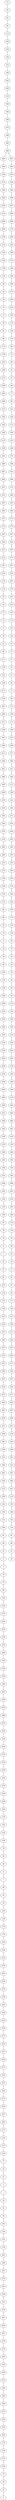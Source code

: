 graph {
	0
	1
	2
	3
	4
	5
	6
	7
	8
	9
	10
	11
	12
	13
	14
	15
	16
	17
	18
	19
	20
	21
	22
	23
	24
	25
	26
	27
	28
	29
	30
	31
	32
	33
	34
	35
	36
	37
	38
	39
	40
	41
	42
	43
	44
	45
	46
	47
	48
	49
	50
	51
	52
	53
	54
	55
	56
	57
	58
	59
	60
	61
	62
	63
	64
	65
	66
	67
	68
	69
	70
	71
	72
	73
	74
	75
	76
	77
	78
	79
	80
	81
	82
	83
	84
	85
	86
	87
	88
	89
	90
	91
	92
	93
	94
	95
	96
	97
	98
	99
	100
	101
	102
	103
	104
	105
	106
	107
	108
	109
	110
	111
	112
	113
	114
	115
	116
	117
	118
	119
	120
	121
	122
	123
	124
	125
	126
	127
	128
	129
	130
	131
	132
	133
	134
	135
	136
	137
	138
	139
	140
	141
	142
	143
	144
	145
	146
	147
	148
	149
	150
	151
	152
	153
	154
	155
	156
	157
	158
	159
	160
	161
	162
	163
	164
	165
	166
	167
	168
	169
	170
	171
	172
	173
	174
	175
	176
	177
	178
	179
	180
	181
	182
	183
	184
	185
	186
	187
	188
	189
	190
	191
	192
	193
	194
	195
	196
	197
	198
	199
	200
	201
	202
	203
	204
	205
	206
	207
	208
	209
	210
	211
	212
	213
	214
	215
	216
	217
	218
	219
	220
	221
	222
	223
	224
	225
	226
	227
	228
	229
	230
	231
	232
	233
	234
	235
	236
	237
	238
	239
	240
	241
	242
	243
	244
	245
	246
	247
	248
	249
	250
	251
	252
	253
	254
	255
	256
	257
	258
	259
	260
	261
	262
	263
	264
	265
	266
	267
	268
	269
	270
	271
	272
	273
	274
	275
	276
	277
	278
	279
	280
	281
	282
	283
	284
	285
	286
	287
	288
	289
	290
	291
	292
	293
	294
	295
	296
	297
	298
	299
	300
	301
	302
	303
	304
	305
	306
	307
	308
	309
	310
	311
	312
	313
	314
	315
	316
	317
	318
	319
	320
	321
	322
	323
	324
	325
	326
	327
	328
	329
	330
	331
	332
	333
	334
	335
	336
	337
	338
	339
	340
	341
	342
	343
	344
	345
	346
	347
	348
	349
	350
	351
	352
	353
	354
	355
	356
	357
	358
	359
	360
	361
	362
	363
	364
	365
	366
	367
	368
	369
	370
	371
	372
	373
	374
	375
	376
	377
	378
	379
	380
	381
	382
	383
	384
	385
	386
	387
	388
	389
	390
	391
	392
	393
	394
	395
	396
	397
	398
	399
	400
	401
	402
	403
	404
	405
	406
	407
	408
	409
	410
	411
	412
	413
	414
	415
	416
	417
	418
	419
	420
	421
	422
	423
	424
	425
	426
	427
	428
	429
	430
	431
	432
	433
	434
	435
	436
	437
	438
	439
	440
	441
	442
	443
	444
	445
	446
	447
	448
	449
	450
	451
	452
	453
	454
	455
	456
	457
	458
	459
	460
	461
	462
	463
	464
	465
	466
	467
	468
	469
	470
	471
	472
	473
	474
	475
	476
	477
	478
	479
	480
	481
	482
	483
	484
	485
	486
	487
	488
	489
	490
	491
	492
	493
	494
	495
	496
	497
	498
	499
	1 -- 26;
	2 -- 1;
	3 -- 28;
	4 -- 3;
	5 -- 30;
	6 -- 5;
	7 -- 32;
	8 -- 7;
	9 -- 34;
	10 -- 9;
	11 -- 36;
	12 -- 11;
	13 -- 38;
	14 -- 13;
	15 -- 40;
	17 -- 42;
	18 -- 17;
	19 -- 44;
	20 -- 19;
	21 -- 46;
	22 -- 21;
	23 -- 48;
	24 -- 23;
	25 -- 0;
	26 -- 51;
	27 -- 2;
	28 -- 53;
	29 -- 4;
	30 -- 55;
	31 -- 6;
	32 -- 57;
	33 -- 8;
	34 -- 59;
	35 -- 10;
	36 -- 61;
	37 -- 12;
	38 -- 63;
	39 -- 14;
	40 -- 65;
	41 -- 16;
	42 -- 67;
	43 -- 18;
	44 -- 69;
	45 -- 20;
	46 -- 71;
	47 -- 22;
	48 -- 73;
	49 -- 24;
	50 -- 25;
	51 -- 76;
	52 -- 27;
	53 -- 78;
	54 -- 29;
	55 -- 80;
	56 -- 31;
	57 -- 82;
	58 -- 33;
	59 -- 84;
	60 -- 35;
	61 -- 86;
	62 -- 37;
	63 -- 88;
	64 -- 39;
	65 -- 90;
	66 -- 41;
	67 -- 92;
	68 -- 43;
	69 -- 94;
	70 -- 45;
	71 -- 96;
	72 -- 47;
	73 -- 98;
	74 -- 49;
	75 -- 50;
	76 -- 101;
	77 -- 52;
	78 -- 103;
	79 -- 54;
	80 -- 105;
	81 -- 56;
	82 -- 107;
	83 -- 58;
	84 -- 109;
	85 -- 60;
	86 -- 111;
	87 -- 62;
	88 -- 113;
	89 -- 64;
	90 -- 115;
	91 -- 66;
	92 -- 117;
	93 -- 68;
	94 -- 119;
	95 -- 70;
	96 -- 121;
	97 -- 72;
	98 -- 123;
	99 -- 74;
	100 -- 75;
	101 -- 126;
	102 -- 77;
	103 -- 128;
	104 -- 79;
	105 -- 130;
	106 -- 81;
	107 -- 132;
	108 -- 83;
	109 -- 134;
	110 -- 85;
	111 -- 136;
	112 -- 87;
	113 -- 138;
	114 -- 89;
	115 -- 140;
	116 -- 91;
	117 -- 142;
	118 -- 93;
	119 -- 144;
	120 -- 95;
	121 -- 146;
	122 -- 97;
	123 -- 148;
	124 -- 99;
	125 -- 100;
	126 -- 151;
	127 -- 102;
	128 -- 153;
	129 -- 104;
	130 -- 155;
	131 -- 106;
	132 -- 157;
	133 -- 108;
	134 -- 159;
	135 -- 110;
	136 -- 161;
	137 -- 112;
	138 -- 163;
	139 -- 114;
	140 -- 165;
	141 -- 116;
	142 -- 167;
	143 -- 118;
	144 -- 169;
	145 -- 120;
	146 -- 171;
	147 -- 122;
	148 -- 173;
	149 -- 124;
	150 -- 125;
	151 -- 176;
	152 -- 127;
	153 -- 178;
	154 -- 129;
	155 -- 180;
	156 -- 131;
	157 -- 182;
	158 -- 133;
	159 -- 184;
	160 -- 135;
	161 -- 186;
	162 -- 137;
	163 -- 188;
	164 -- 139;
	165 -- 190;
	166 -- 141;
	167 -- 192;
	168 -- 143;
	169 -- 194;
	170 -- 145;
	171 -- 196;
	172 -- 147;
	173 -- 198;
	174 -- 149;
	175 -- 150;
	176 -- 201;
	177 -- 152;
	178 -- 203;
	179 -- 154;
	180 -- 205;
	181 -- 156;
	182 -- 207;
	183 -- 158;
	184 -- 209;
	185 -- 160;
	186 -- 211;
	187 -- 162;
	188 -- 213;
	189 -- 164;
	190 -- 215;
	191 -- 166;
	192 -- 217;
	193 -- 168;
	194 -- 219;
	195 -- 170;
	196 -- 221;
	197 -- 172;
	198 -- 223;
	199 -- 174;
	200 -- 175;
	201 -- 226;
	202 -- 177;
	203 -- 228;
	204 -- 179;
	205 -- 230;
	206 -- 181;
	207 -- 232;
	208 -- 183;
	209 -- 234;
	210 -- 185;
	211 -- 236;
	212 -- 187;
	213 -- 238;
	214 -- 189;
	215 -- 240;
	216 -- 191;
	217 -- 242;
	218 -- 193;
	219 -- 244;
	220 -- 195;
	221 -- 246;
	222 -- 197;
	223 -- 248;
	224 -- 199;
	225 -- 200;
	226 -- 251;
	227 -- 202;
	228 -- 253;
	229 -- 204;
	230 -- 255;
	231 -- 206;
	232 -- 257;
	233 -- 208;
	234 -- 259;
	235 -- 210;
	236 -- 261;
	237 -- 212;
	238 -- 263;
	239 -- 214;
	240 -- 265;
	241 -- 216;
	242 -- 267;
	243 -- 218;
	244 -- 269;
	245 -- 220;
	246 -- 271;
	247 -- 222;
	248 -- 273;
	249 -- 224;
	250 -- 225;
	251 -- 276;
	252 -- 227;
	253 -- 278;
	254 -- 229;
	255 -- 280;
	256 -- 231;
	257 -- 282;
	258 -- 233;
	259 -- 284;
	260 -- 235;
	261 -- 286;
	262 -- 237;
	263 -- 288;
	264 -- 239;
	265 -- 290;
	266 -- 241;
	267 -- 292;
	268 -- 243;
	269 -- 294;
	270 -- 245;
	271 -- 296;
	272 -- 247;
	273 -- 298;
	274 -- 249;
	275 -- 250;
	276 -- 301;
	277 -- 252;
	278 -- 303;
	279 -- 254;
	280 -- 305;
	281 -- 256;
	282 -- 307;
	283 -- 258;
	284 -- 309;
	285 -- 260;
	286 -- 311;
	287 -- 262;
	288 -- 313;
	289 -- 264;
	290 -- 315;
	291 -- 266;
	292 -- 317;
	293 -- 268;
	294 -- 319;
	295 -- 270;
	296 -- 321;
	297 -- 272;
	298 -- 323;
	299 -- 274;
	300 -- 275;
	301 -- 326;
	302 -- 277;
	303 -- 328;
	304 -- 279;
	305 -- 330;
	306 -- 281;
	307 -- 332;
	308 -- 283;
	309 -- 334;
	310 -- 285;
	311 -- 336;
	312 -- 287;
	313 -- 338;
	314 -- 289;
	315 -- 340;
	316 -- 291;
	317 -- 342;
	318 -- 293;
	319 -- 344;
	320 -- 295;
	321 -- 346;
	322 -- 297;
	323 -- 348;
	324 -- 299;
	325 -- 300;
	326 -- 351;
	327 -- 302;
	328 -- 353;
	329 -- 304;
	330 -- 355;
	331 -- 306;
	332 -- 357;
	333 -- 308;
	334 -- 359;
	335 -- 310;
	336 -- 361;
	337 -- 312;
	338 -- 363;
	339 -- 314;
	340 -- 365;
	341 -- 316;
	342 -- 367;
	343 -- 318;
	344 -- 369;
	345 -- 320;
	346 -- 371;
	347 -- 322;
	348 -- 373;
	349 -- 324;
	350 -- 325;
	351 -- 376;
	352 -- 327;
	353 -- 378;
	354 -- 329;
	355 -- 380;
	356 -- 331;
	357 -- 382;
	358 -- 333;
	359 -- 384;
	360 -- 335;
	361 -- 386;
	362 -- 337;
	363 -- 388;
	364 -- 339;
	365 -- 390;
	366 -- 341;
	367 -- 392;
	368 -- 343;
	369 -- 394;
	370 -- 345;
	371 -- 396;
	372 -- 347;
	373 -- 398;
	374 -- 349;
	375 -- 350;
	376 -- 401;
	377 -- 352;
	378 -- 403;
	379 -- 354;
	380 -- 405;
	381 -- 356;
	382 -- 407;
	383 -- 358;
	384 -- 409;
	385 -- 360;
	386 -- 411;
	387 -- 362;
	388 -- 413;
	389 -- 364;
	390 -- 415;
	391 -- 366;
	392 -- 417;
	393 -- 368;
	394 -- 419;
	395 -- 370;
	396 -- 421;
	397 -- 372;
	398 -- 423;
	399 -- 374;
	400 -- 375;
	401 -- 426;
	402 -- 377;
	403 -- 428;
	404 -- 379;
	405 -- 430;
	406 -- 381;
	407 -- 432;
	408 -- 383;
	409 -- 434;
	410 -- 385;
	411 -- 436;
	412 -- 387;
	413 -- 438;
	414 -- 389;
	415 -- 440;
	416 -- 391;
	417 -- 442;
	418 -- 393;
	419 -- 444;
	420 -- 395;
	421 -- 446;
	422 -- 397;
	423 -- 448;
	424 -- 399;
	425 -- 400;
	426 -- 451;
	427 -- 402;
	428 -- 453;
	429 -- 404;
	430 -- 455;
	431 -- 406;
	432 -- 457;
	433 -- 408;
	434 -- 459;
	435 -- 410;
	436 -- 461;
	437 -- 412;
	438 -- 463;
	439 -- 414;
	440 -- 465;
	441 -- 416;
	442 -- 467;
	443 -- 418;
	444 -- 469;
	445 -- 420;
	446 -- 471;
	447 -- 422;
	448 -- 473;
	449 -- 424;
	450 -- 425;
	451 -- 476;
	452 -- 427;
	453 -- 478;
	454 -- 429;
	455 -- 480;
	456 -- 431;
	457 -- 482;
	458 -- 433;
	459 -- 484;
	460 -- 435;
	461 -- 486;
	462 -- 437;
	463 -- 488;
	464 -- 439;
	465 -- 490;
	466 -- 441;
	467 -- 466;
	468 -- 443;
	469 -- 468;
	470 -- 445;
	471 -- 470;
	472 -- 447;
	473 -- 472;
	474 -- 449;
	475 -- 450;
	476 -- 475;
	477 -- 452;
	478 -- 477;
	479 -- 454;
	480 -- 479;
	481 -- 456;
	482 -- 481;
	483 -- 458;
	484 -- 483;
	485 -- 460;
	486 -- 485;
	487 -- 462;
	488 -- 487;
	489 -- 464;
	490 -- 491;
	490 -- 489;
	491 -- 492;
	492 -- 493;
	493 -- 494;
	494 -- 495;
	495 -- 496;
	496 -- 497;
	497 -- 498;
	498 -- 499;
	499 -- 474;
}
